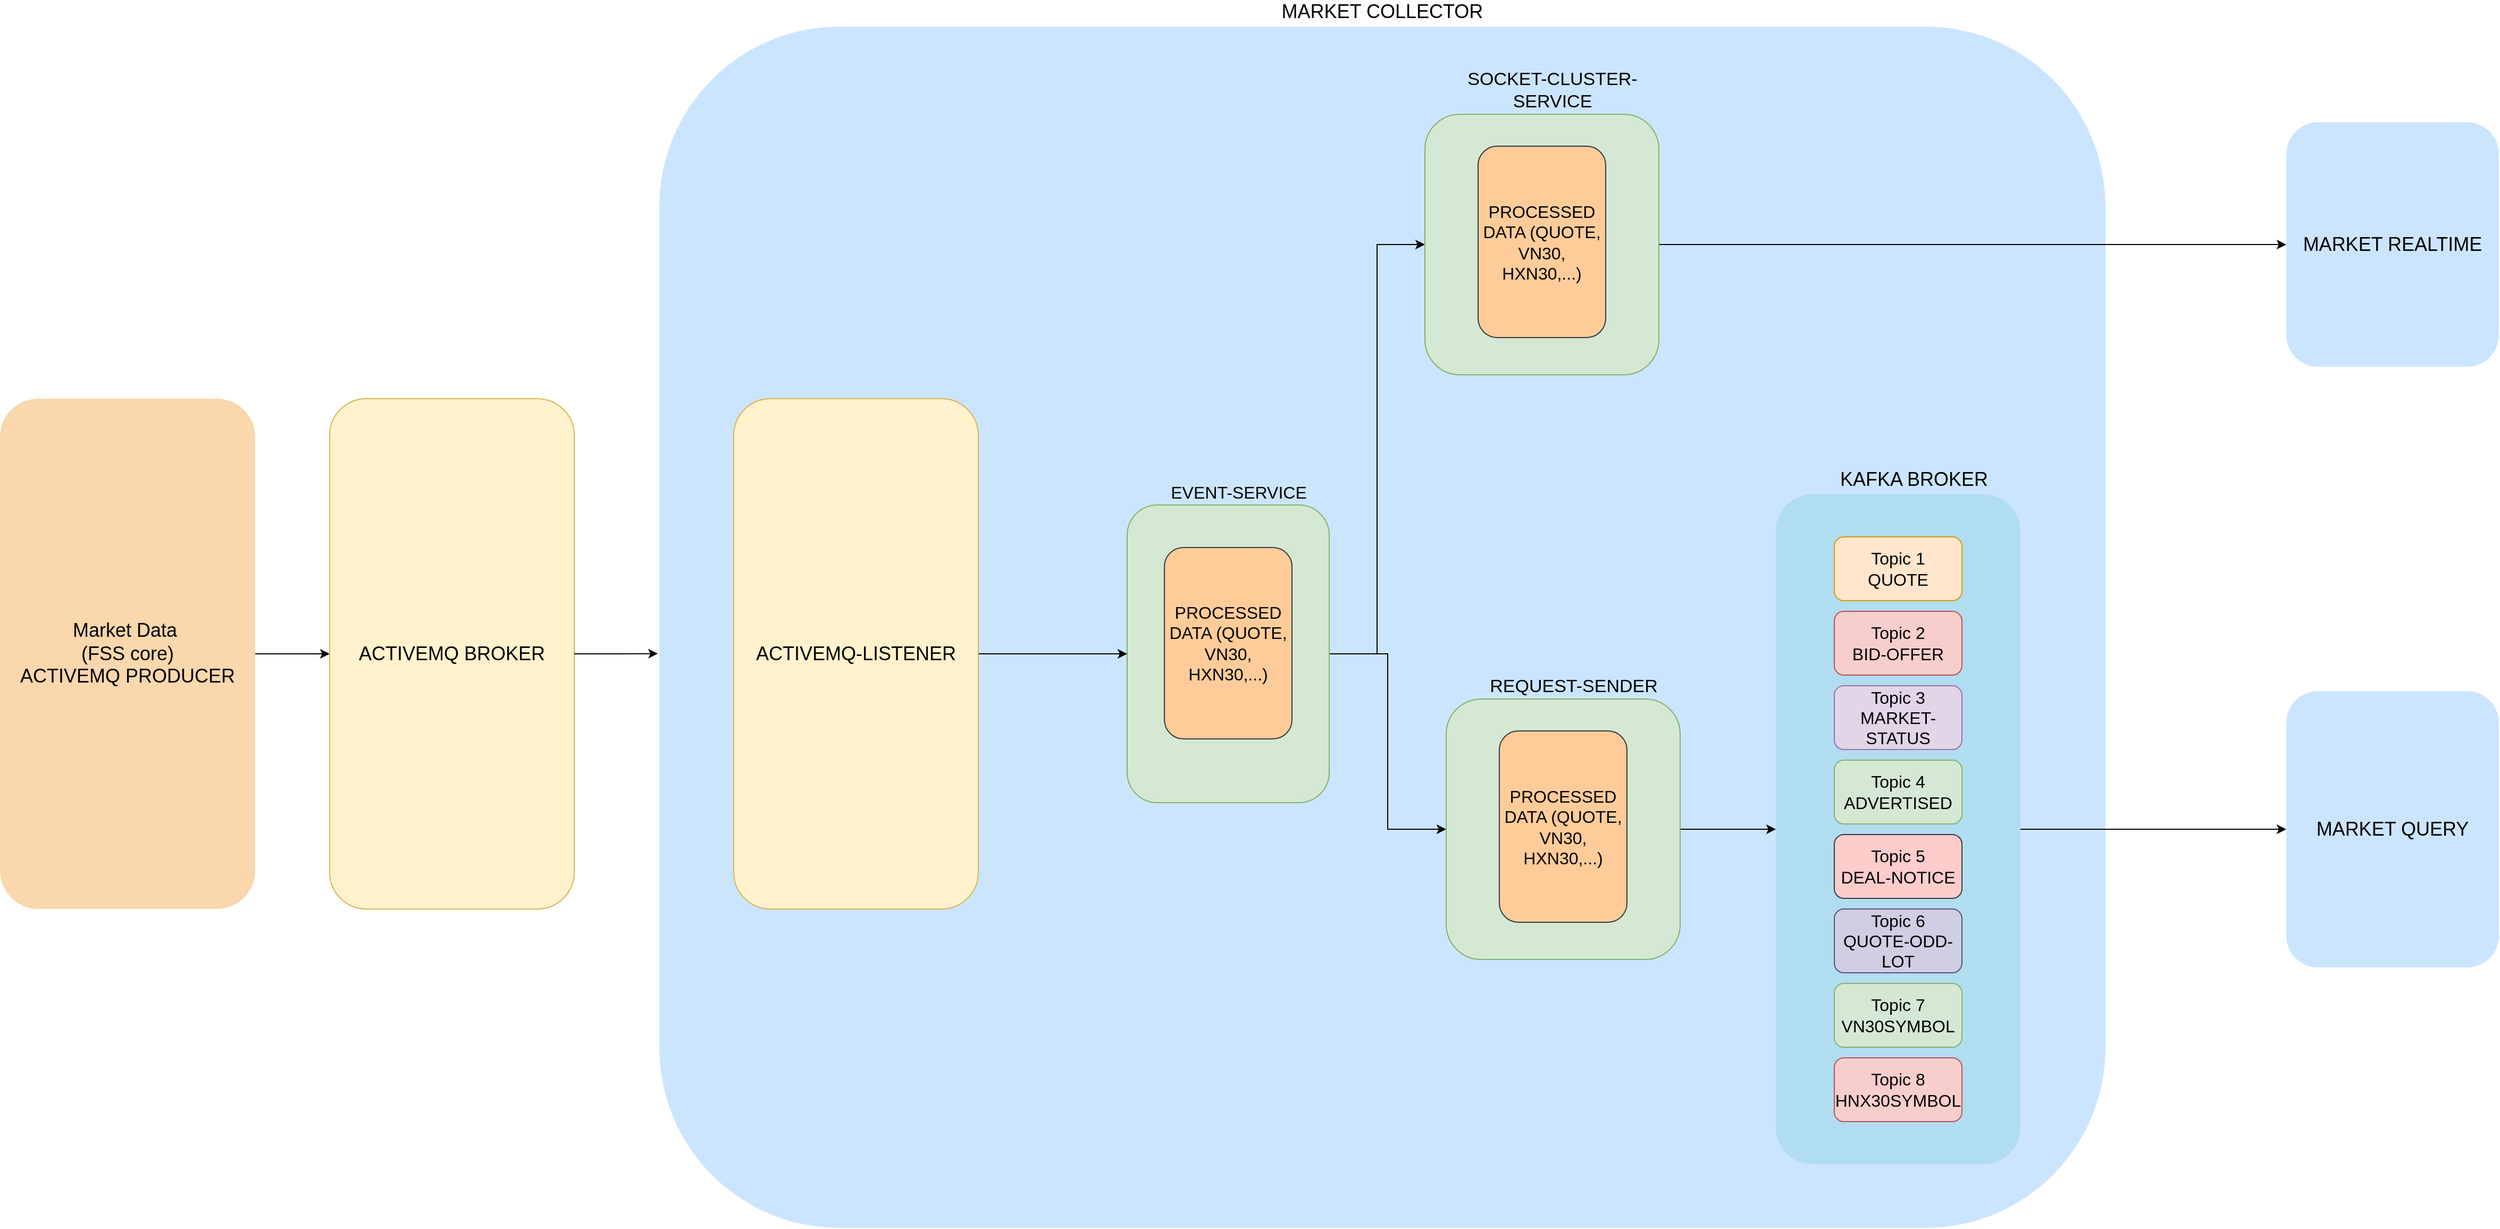 <mxfile version="24.6.5" type="github">
  <diagram name="Page-1" id="IwSSLwuOnNOyw23XbFBf">
    <mxGraphModel dx="3497" dy="2583" grid="1" gridSize="10" guides="1" tooltips="1" connect="1" arrows="1" fold="1" page="1" pageScale="1" pageWidth="850" pageHeight="1100" math="0" shadow="0">
      <root>
        <mxCell id="0" />
        <mxCell id="1" parent="0" />
        <mxCell id="Mps03B1op9807FFeRRug-32" value="MARKET COLLECTOR" style="rounded=1;whiteSpace=wrap;html=1;labelPosition=center;verticalLabelPosition=top;align=center;verticalAlign=bottom;fillColor=#cce5ff;strokeColor=none;fontSize=18;" parent="1" vertex="1">
          <mxGeometry x="-130" y="-1030" width="1360" height="1130" as="geometry" />
        </mxCell>
        <mxCell id="aQ8tFCb6InxpqliSWkUr-10" style="edgeStyle=orthogonalEdgeStyle;rounded=0;orthogonalLoop=1;jettySize=auto;html=1;exitX=1;exitY=0.5;exitDx=0;exitDy=0;entryX=0;entryY=0.5;entryDx=0;entryDy=0;" edge="1" parent="1" source="Mps03B1op9807FFeRRug-23" target="Mps03B1op9807FFeRRug-27">
          <mxGeometry relative="1" as="geometry" />
        </mxCell>
        <mxCell id="aQ8tFCb6InxpqliSWkUr-17" style="edgeStyle=orthogonalEdgeStyle;rounded=0;orthogonalLoop=1;jettySize=auto;html=1;exitX=1;exitY=0.5;exitDx=0;exitDy=0;entryX=0;entryY=0.5;entryDx=0;entryDy=0;" edge="1" parent="1" source="Mps03B1op9807FFeRRug-23" target="aQ8tFCb6InxpqliSWkUr-11">
          <mxGeometry relative="1" as="geometry" />
        </mxCell>
        <mxCell id="Mps03B1op9807FFeRRug-23" value="EVENT-SERVICE" style="rounded=1;whiteSpace=wrap;html=1;align=center;spacingLeft=20;labelPosition=center;verticalLabelPosition=top;verticalAlign=bottom;spacingTop=16;fillColor=#d5e8d4;strokeColor=#82b366;fontSize=16;" parent="1" vertex="1">
          <mxGeometry x="310" y="-580" width="190" height="280" as="geometry" />
        </mxCell>
        <mxCell id="aQ8tFCb6InxpqliSWkUr-16" style="edgeStyle=orthogonalEdgeStyle;rounded=0;orthogonalLoop=1;jettySize=auto;html=1;exitX=1;exitY=0.5;exitDx=0;exitDy=0;entryX=0;entryY=0.5;entryDx=0;entryDy=0;" edge="1" parent="1" source="Mps03B1op9807FFeRRug-12" target="aQ8tFCb6InxpqliSWkUr-4">
          <mxGeometry relative="1" as="geometry" />
        </mxCell>
        <mxCell id="Mps03B1op9807FFeRRug-12" value="KAFKA BROKER" style="rounded=1;whiteSpace=wrap;html=1;align=center;spacingLeft=30;labelPosition=center;verticalLabelPosition=top;verticalAlign=bottom;fillColor=#b1ddf0;strokeColor=none;fontSize=18;" parent="1" vertex="1">
          <mxGeometry x="920" y="-590" width="230" height="630" as="geometry" />
        </mxCell>
        <mxCell id="aQ8tFCb6InxpqliSWkUr-30" style="edgeStyle=orthogonalEdgeStyle;rounded=0;orthogonalLoop=1;jettySize=auto;html=1;exitX=1;exitY=0.5;exitDx=0;exitDy=0;entryX=0;entryY=0.5;entryDx=0;entryDy=0;" edge="1" parent="1" source="Mps03B1op9807FFeRRug-1" target="aQ8tFCb6InxpqliSWkUr-20">
          <mxGeometry relative="1" as="geometry" />
        </mxCell>
        <mxCell id="Mps03B1op9807FFeRRug-1" value="Market Data&amp;nbsp;&lt;br style=&quot;font-size: 18px;&quot;&gt;(FSS core)&lt;br&gt;ACTIVEMQ PRODUCER" style="rounded=1;whiteSpace=wrap;html=1;fillColor=#fad7ac;strokeColor=none;fontSize=18;" parent="1" vertex="1">
          <mxGeometry x="-750" y="-680" width="240" height="480" as="geometry" />
        </mxCell>
        <mxCell id="aQ8tFCb6InxpqliSWkUr-27" style="edgeStyle=orthogonalEdgeStyle;rounded=0;orthogonalLoop=1;jettySize=auto;html=1;exitX=1;exitY=0.5;exitDx=0;exitDy=0;entryX=0;entryY=0.5;entryDx=0;entryDy=0;" edge="1" parent="1" source="Mps03B1op9807FFeRRug-2" target="Mps03B1op9807FFeRRug-23">
          <mxGeometry relative="1" as="geometry" />
        </mxCell>
        <mxCell id="Mps03B1op9807FFeRRug-2" value="ACTIVEMQ-LISTENER" style="rounded=1;whiteSpace=wrap;html=1;fillColor=#fff2cc;strokeColor=#d6b656;fontSize=18;" parent="1" vertex="1">
          <mxGeometry x="-60" y="-680" width="230" height="480" as="geometry" />
        </mxCell>
        <mxCell id="Mps03B1op9807FFeRRug-3" value="Topic 1&lt;br style=&quot;font-size: 16px;&quot;&gt;QUOTE" style="rounded=1;whiteSpace=wrap;html=1;fillColor=#ffe6cc;strokeColor=#d79b00;fontSize=16;" parent="1" vertex="1">
          <mxGeometry x="975" y="-550" width="120" height="60" as="geometry" />
        </mxCell>
        <mxCell id="Mps03B1op9807FFeRRug-4" value="Topic 2&lt;br style=&quot;font-size: 16px;&quot;&gt;BID-OFFER" style="rounded=1;whiteSpace=wrap;html=1;fillColor=#f8cecc;strokeColor=#b85450;fontSize=16;" parent="1" vertex="1">
          <mxGeometry x="975" y="-480" width="120" height="60" as="geometry" />
        </mxCell>
        <mxCell id="Mps03B1op9807FFeRRug-5" value="Topic 4&lt;br style=&quot;font-size: 16px;&quot;&gt;ADVERTISED" style="rounded=1;whiteSpace=wrap;html=1;fillColor=#d5e8d4;strokeColor=#82b366;fontSize=16;" parent="1" vertex="1">
          <mxGeometry x="975" y="-340" width="120" height="60" as="geometry" />
        </mxCell>
        <mxCell id="Mps03B1op9807FFeRRug-6" value="Topic 5&lt;div style=&quot;font-size: 16px;&quot;&gt;DEAL-NOTICE&lt;/div&gt;" style="rounded=1;whiteSpace=wrap;html=1;fillColor=#ffcccc;strokeColor=#36393d;fontSize=16;" parent="1" vertex="1">
          <mxGeometry x="975" y="-270" width="120" height="60" as="geometry" />
        </mxCell>
        <mxCell id="Mps03B1op9807FFeRRug-7" value="Topic 3&lt;br style=&quot;font-size: 16px;&quot;&gt;MARKET-STATUS" style="rounded=1;whiteSpace=wrap;html=1;fillColor=#e1d5e7;strokeColor=#9673a6;fontSize=16;" parent="1" vertex="1">
          <mxGeometry x="975" y="-410" width="120" height="60" as="geometry" />
        </mxCell>
        <mxCell id="Mps03B1op9807FFeRRug-8" value="Topic 7&lt;br style=&quot;font-size: 16px;&quot;&gt;VN30SYMBOL" style="rounded=1;whiteSpace=wrap;html=1;fillColor=#d5e8d4;strokeColor=#82b366;fontSize=16;" parent="1" vertex="1">
          <mxGeometry x="975" y="-130" width="120" height="60" as="geometry" />
        </mxCell>
        <mxCell id="Mps03B1op9807FFeRRug-9" value="Topic 8&lt;br style=&quot;font-size: 16px;&quot;&gt;HNX30SYMBOL" style="rounded=1;whiteSpace=wrap;html=1;fillColor=#f8cecc;strokeColor=#b85450;fontSize=16;" parent="1" vertex="1">
          <mxGeometry x="975" y="-60" width="120" height="60" as="geometry" />
        </mxCell>
        <mxCell id="Mps03B1op9807FFeRRug-10" value="Topic 6&lt;br style=&quot;font-size: 16px;&quot;&gt;QUOTE-ODD-LOT" style="rounded=1;whiteSpace=wrap;html=1;fillColor=#d0cee2;strokeColor=#56517e;fontSize=16;" parent="1" vertex="1">
          <mxGeometry x="975" y="-200" width="120" height="60" as="geometry" />
        </mxCell>
        <mxCell id="aQ8tFCb6InxpqliSWkUr-15" style="edgeStyle=orthogonalEdgeStyle;rounded=0;orthogonalLoop=1;jettySize=auto;html=1;exitX=1;exitY=0.5;exitDx=0;exitDy=0;entryX=0;entryY=0.5;entryDx=0;entryDy=0;" edge="1" parent="1" source="Mps03B1op9807FFeRRug-27" target="Mps03B1op9807FFeRRug-31">
          <mxGeometry relative="1" as="geometry" />
        </mxCell>
        <mxCell id="Mps03B1op9807FFeRRug-27" value="SOCKET-CLUSTER-SERVICE" style="rounded=1;whiteSpace=wrap;html=1;align=center;spacingLeft=20;labelPosition=center;verticalLabelPosition=top;verticalAlign=bottom;spacingTop=16;fillColor=#d5e8d4;strokeColor=#82b366;fontSize=17;" parent="1" vertex="1">
          <mxGeometry x="590" y="-947.5" width="220" height="245" as="geometry" />
        </mxCell>
        <mxCell id="Mps03B1op9807FFeRRug-21" value="PROCESSED DATA (QUOTE, VN30, HXN30,...)" style="rounded=1;whiteSpace=wrap;html=1;fillColor=#ffcc99;strokeColor=#36393d;fontSize=16;" parent="1" vertex="1">
          <mxGeometry x="640" y="-917.5" width="120" height="180" as="geometry" />
        </mxCell>
        <mxCell id="Mps03B1op9807FFeRRug-30" value="PROCESSED DATA (QUOTE, VN30, HXN30,...)" style="rounded=1;whiteSpace=wrap;html=1;fillColor=#ffcc99;strokeColor=#36393d;fontSize=16;" parent="1" vertex="1">
          <mxGeometry x="345" y="-540" width="120" height="180" as="geometry" />
        </mxCell>
        <mxCell id="Mps03B1op9807FFeRRug-31" value="MARKET REALTIME" style="rounded=1;whiteSpace=wrap;html=1;fillColor=#cce5ff;strokeColor=none;fontSize=18;" parent="1" vertex="1">
          <mxGeometry x="1400" y="-940" width="200" height="230" as="geometry" />
        </mxCell>
        <mxCell id="aQ8tFCb6InxpqliSWkUr-4" value="MARKET QUERY" style="rounded=1;whiteSpace=wrap;html=1;fillColor=#cce5ff;strokeColor=none;fontSize=18;" vertex="1" parent="1">
          <mxGeometry x="1400" y="-405" width="200" height="260" as="geometry" />
        </mxCell>
        <mxCell id="aQ8tFCb6InxpqliSWkUr-19" style="edgeStyle=orthogonalEdgeStyle;rounded=0;orthogonalLoop=1;jettySize=auto;html=1;exitX=1;exitY=0.5;exitDx=0;exitDy=0;" edge="1" parent="1" source="aQ8tFCb6InxpqliSWkUr-11" target="Mps03B1op9807FFeRRug-12">
          <mxGeometry relative="1" as="geometry" />
        </mxCell>
        <mxCell id="aQ8tFCb6InxpqliSWkUr-11" value="REQUEST-SENDER" style="rounded=1;whiteSpace=wrap;html=1;align=center;spacingLeft=20;labelPosition=center;verticalLabelPosition=top;verticalAlign=bottom;spacingTop=16;fillColor=#d5e8d4;strokeColor=#82b366;fontSize=17;" vertex="1" parent="1">
          <mxGeometry x="610" y="-397.5" width="220" height="245" as="geometry" />
        </mxCell>
        <mxCell id="aQ8tFCb6InxpqliSWkUr-12" value="PROCESSED DATA (QUOTE, VN30, HXN30,...)" style="rounded=1;whiteSpace=wrap;html=1;fillColor=#ffcc99;strokeColor=#36393d;fontSize=16;" vertex="1" parent="1">
          <mxGeometry x="660" y="-367.5" width="120" height="180" as="geometry" />
        </mxCell>
        <mxCell id="aQ8tFCb6InxpqliSWkUr-20" value="ACTIVEMQ BROKER" style="rounded=1;whiteSpace=wrap;html=1;fillColor=#fff2cc;strokeColor=#d6b656;fontSize=18;" vertex="1" parent="1">
          <mxGeometry x="-440" y="-680" width="230" height="480" as="geometry" />
        </mxCell>
        <mxCell id="aQ8tFCb6InxpqliSWkUr-34" style="edgeStyle=orthogonalEdgeStyle;rounded=0;orthogonalLoop=1;jettySize=auto;html=1;exitX=1;exitY=0.5;exitDx=0;exitDy=0;entryX=-0.001;entryY=0.522;entryDx=0;entryDy=0;entryPerimeter=0;" edge="1" parent="1" source="aQ8tFCb6InxpqliSWkUr-20" target="Mps03B1op9807FFeRRug-32">
          <mxGeometry relative="1" as="geometry" />
        </mxCell>
      </root>
    </mxGraphModel>
  </diagram>
</mxfile>
